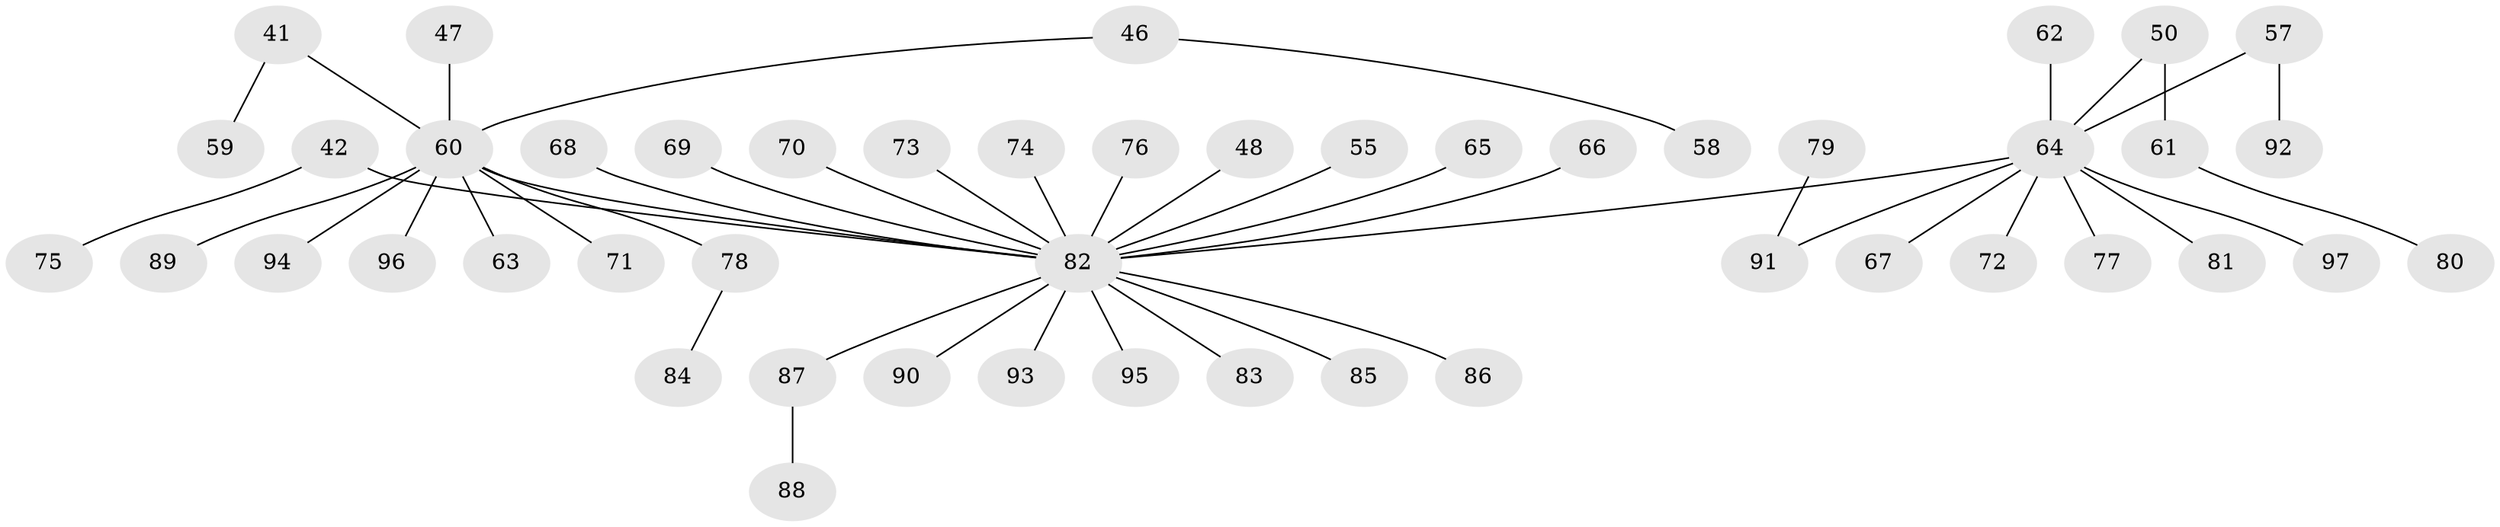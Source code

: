 // original degree distribution, {5: 0.041237113402061855, 2: 0.25773195876288657, 4: 0.05154639175257732, 10: 0.010309278350515464, 6: 0.020618556701030927, 1: 0.5154639175257731, 3: 0.10309278350515463}
// Generated by graph-tools (version 1.1) at 2025/52/03/09/25 04:52:59]
// undirected, 48 vertices, 47 edges
graph export_dot {
graph [start="1"]
  node [color=gray90,style=filled];
  41 [super="+39"];
  42;
  46;
  47;
  48;
  50;
  55;
  57;
  58;
  59;
  60 [super="+51+3+13"];
  61;
  62;
  63;
  64 [super="+54+43+34+56+49"];
  65;
  66;
  67;
  68;
  69;
  70;
  71;
  72;
  73;
  74;
  75;
  76;
  77;
  78;
  79;
  80;
  81;
  82 [super="+23+32+27+10+52+26+30+24+53+31+36+38+45+40"];
  83;
  84;
  85;
  86;
  87;
  88;
  89;
  90;
  91 [super="+35"];
  92;
  93;
  94;
  95;
  96;
  97;
  41 -- 59;
  41 -- 60;
  42 -- 75;
  42 -- 82;
  46 -- 58;
  46 -- 60;
  47 -- 60;
  48 -- 82;
  50 -- 61;
  50 -- 64;
  55 -- 82;
  57 -- 92;
  57 -- 64;
  60 -- 71;
  60 -- 78;
  60 -- 89;
  60 -- 94;
  60 -- 63;
  60 -- 96;
  60 -- 82;
  61 -- 80;
  62 -- 64;
  64 -- 72;
  64 -- 81;
  64 -- 67;
  64 -- 91;
  64 -- 82;
  64 -- 77;
  64 -- 97;
  65 -- 82;
  66 -- 82;
  68 -- 82;
  69 -- 82;
  70 -- 82;
  73 -- 82;
  74 -- 82;
  76 -- 82;
  78 -- 84;
  79 -- 91;
  82 -- 83;
  82 -- 86;
  82 -- 85;
  82 -- 87;
  82 -- 90;
  82 -- 93;
  82 -- 95;
  87 -- 88;
}
